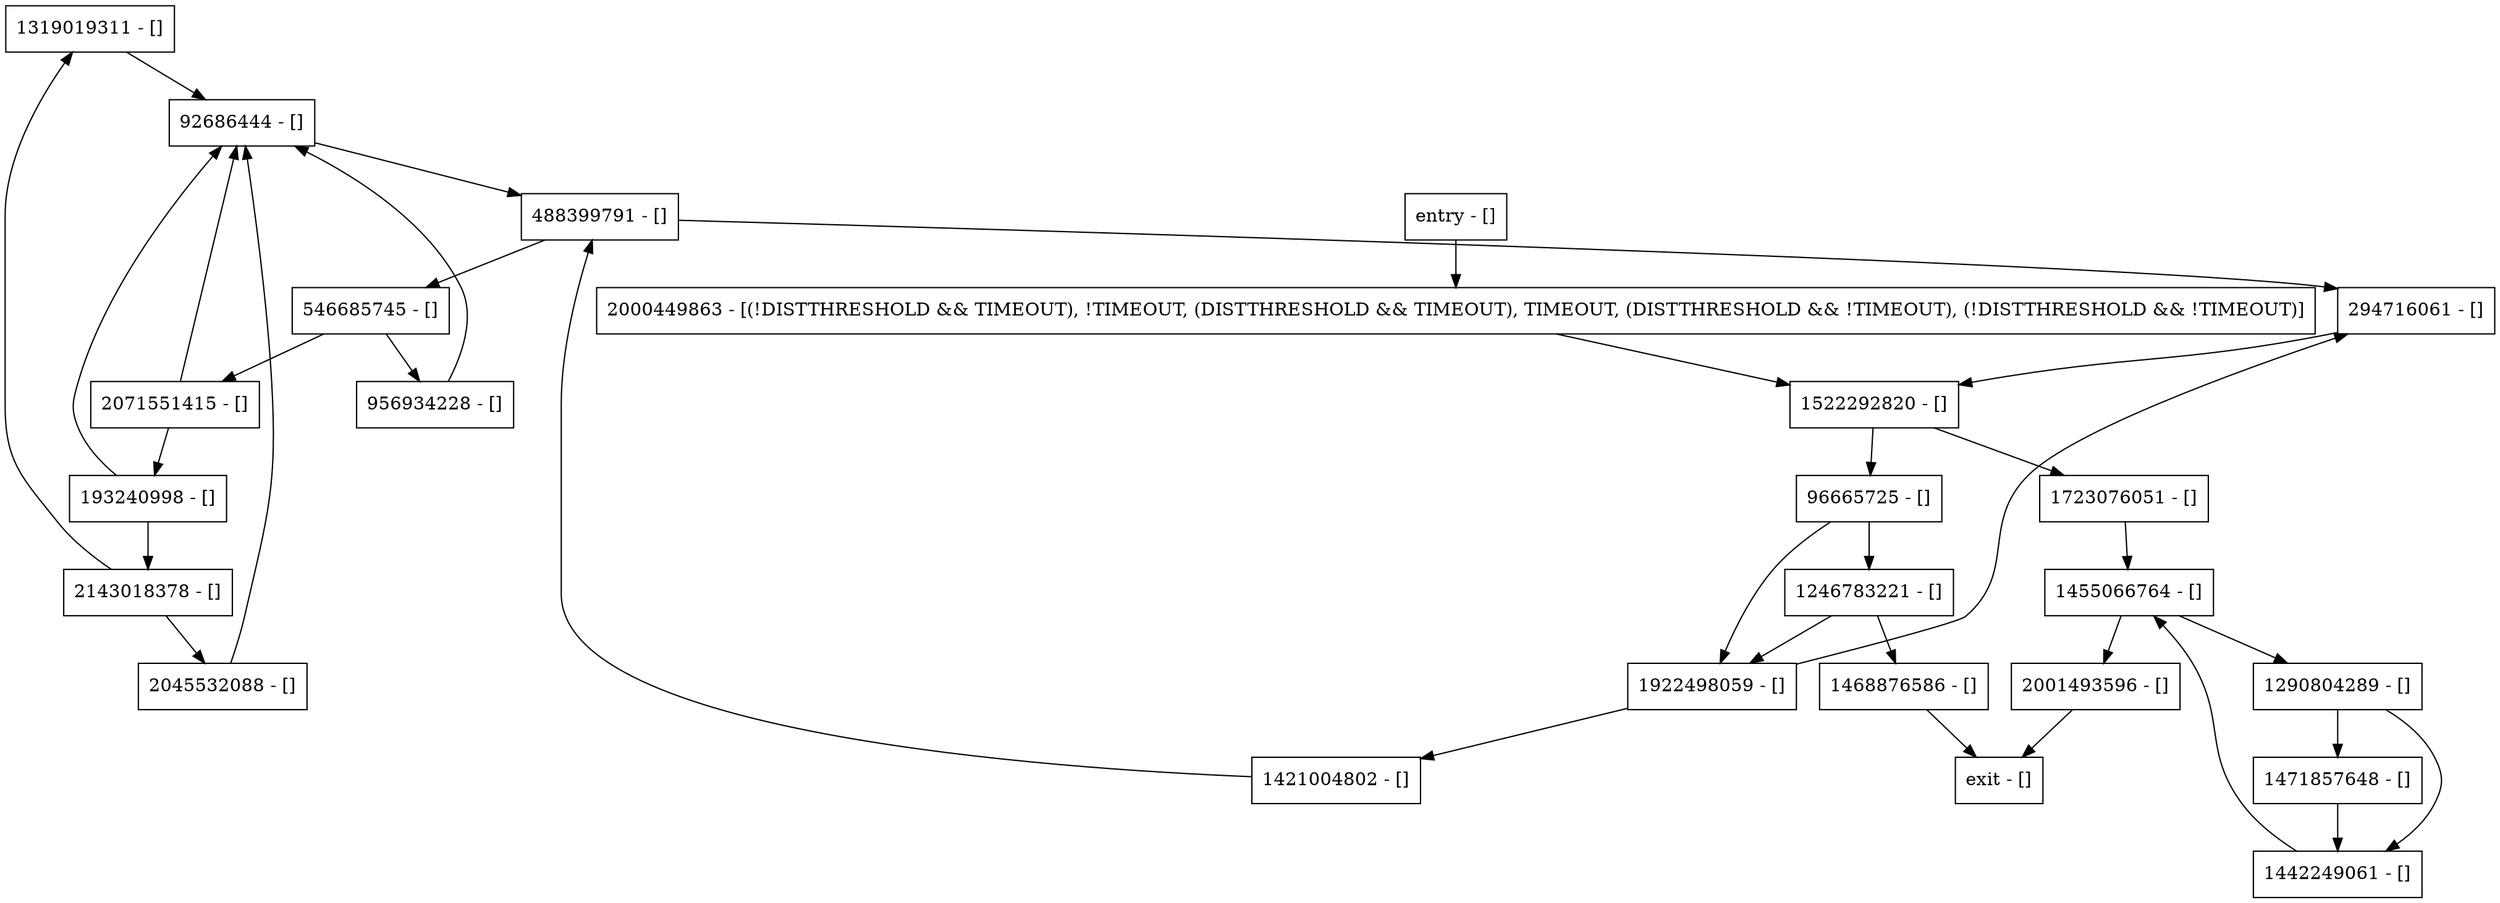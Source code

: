 digraph getMergedColors {
node [shape=record];
1319019311 [label="1319019311 - []"];
1442249061 [label="1442249061 - []"];
1421004802 [label="1421004802 - []"];
546685745 [label="546685745 - []"];
1522292820 [label="1522292820 - []"];
2000449863 [label="2000449863 - [(!DISTTHRESHOLD && TIMEOUT), !TIMEOUT, (DISTTHRESHOLD && TIMEOUT), TIMEOUT, (DISTTHRESHOLD && !TIMEOUT), (!DISTTHRESHOLD && !TIMEOUT)]"];
488399791 [label="488399791 - []"];
2143018378 [label="2143018378 - []"];
1723076051 [label="1723076051 - []"];
1468876586 [label="1468876586 - []"];
1246783221 [label="1246783221 - []"];
1471857648 [label="1471857648 - []"];
96665725 [label="96665725 - []"];
1290804289 [label="1290804289 - []"];
193240998 [label="193240998 - []"];
956934228 [label="956934228 - []"];
2071551415 [label="2071551415 - []"];
2001493596 [label="2001493596 - []"];
2045532088 [label="2045532088 - []"];
1455066764 [label="1455066764 - []"];
entry [label="entry - []"];
exit [label="exit - []"];
294716061 [label="294716061 - []"];
92686444 [label="92686444 - []"];
1922498059 [label="1922498059 - []"];
entry;
exit;
1319019311 -> 92686444;
1442249061 -> 1455066764;
1421004802 -> 488399791;
546685745 -> 956934228;
546685745 -> 2071551415;
1522292820 -> 1723076051;
1522292820 -> 96665725;
2000449863 -> 1522292820;
488399791 -> 546685745;
488399791 -> 294716061;
2143018378 -> 2045532088;
2143018378 -> 1319019311;
1723076051 -> 1455066764;
1468876586 -> exit;
1246783221 -> 1468876586;
1246783221 -> 1922498059;
1471857648 -> 1442249061;
96665725 -> 1246783221;
96665725 -> 1922498059;
1290804289 -> 1471857648;
1290804289 -> 1442249061;
193240998 -> 92686444;
193240998 -> 2143018378;
956934228 -> 92686444;
2071551415 -> 92686444;
2071551415 -> 193240998;
2001493596 -> exit;
2045532088 -> 92686444;
1455066764 -> 1290804289;
1455066764 -> 2001493596;
entry -> 2000449863;
294716061 -> 1522292820;
92686444 -> 488399791;
1922498059 -> 294716061;
1922498059 -> 1421004802;
}
